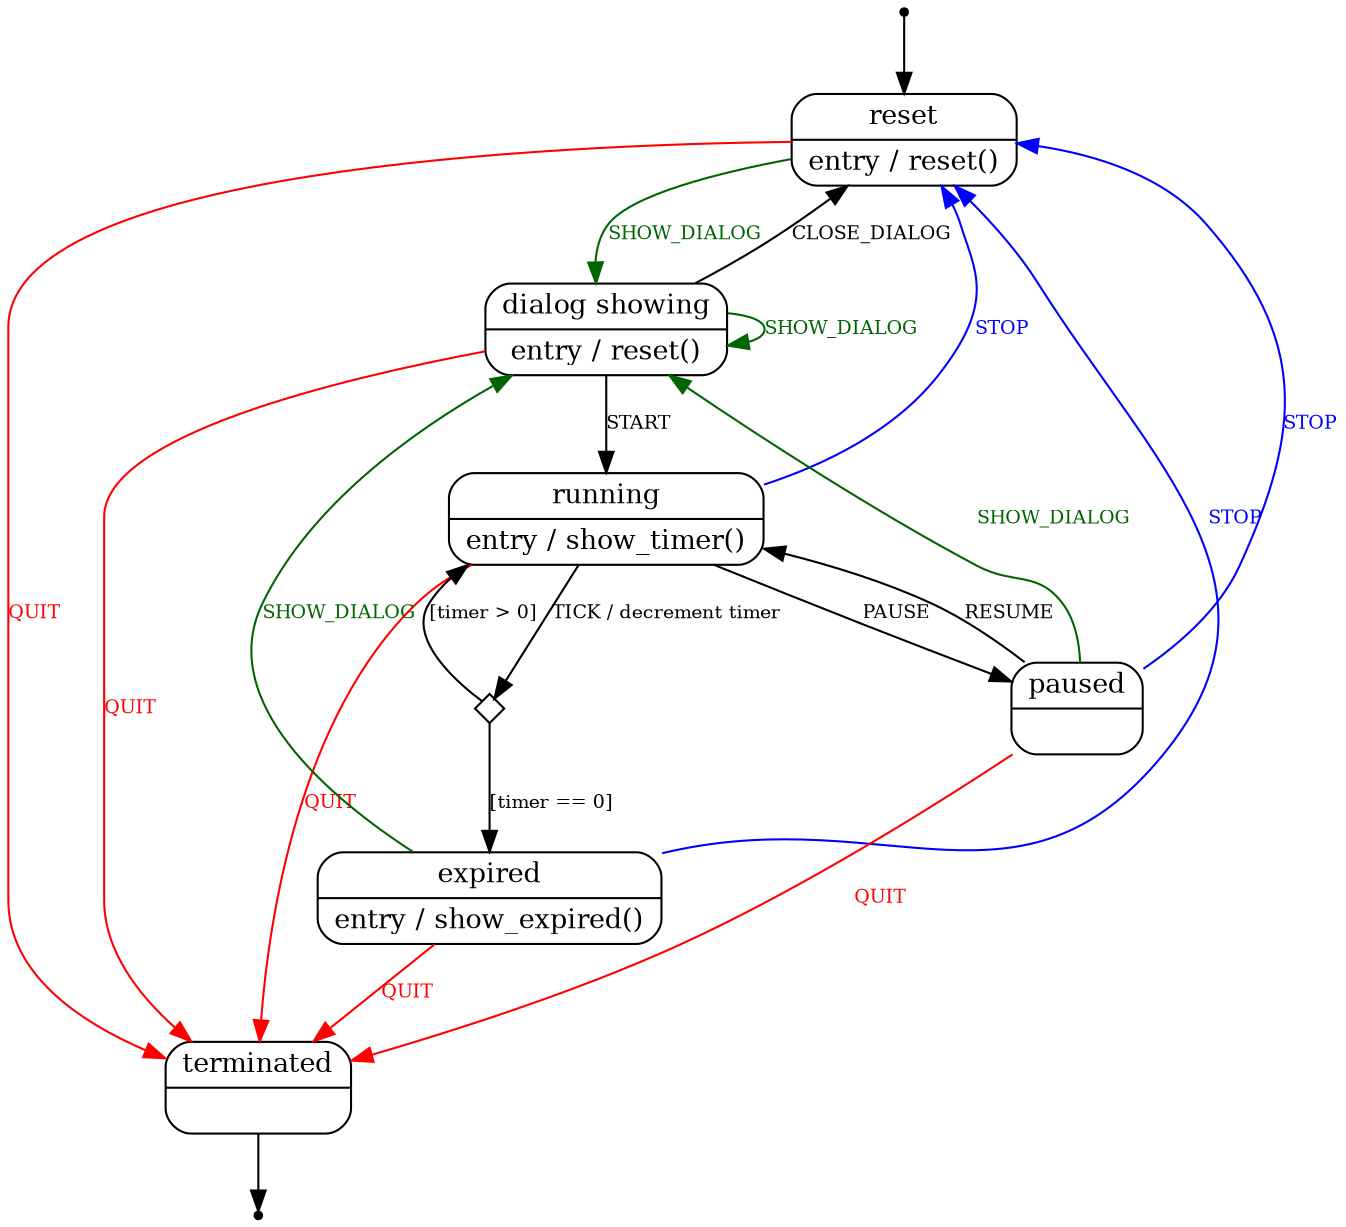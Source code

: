 strict digraph States {
    forcelabels=true

    node [
        shape=Mrecord
        fontsize=13
        label="{ \N | }"
    ]

    edge [
        fontsize=9
    ]

    # states
    init [
        shape=point
    ]
    reset [
        label="{ \N | entry / reset() }"
    ]
    dialog [
        label="{ dialog showing | entry / reset() }"
    ]
    running [
        label="{ \N | entry / show_timer() }"
    ]
    expired [
        label="{ \N | entry / show_expired() }"
    ]
    paused [
    ]
    terminated [
    ]
    exit [
        shape=point
    ]

    # psuedostate
    decrement  [
        label=""
        shape=diamond
        fixedsize=true
        height=0.2
        width=0.2
    ]

    init -> reset

    # SHOW_DIALOG
    { reset, dialog, paused, expired } -> dialog [
        label=SHOW_DIALOG
        color=darkgreen
        fontcolor=darkgreen
    ]

    # PAUSE / RESUME
    running    -> paused     [ label=PAUSE ]
    paused     -> running    [ label=RESUME ]

    # Ticking
    dialog     -> running    [ label=START ]
    dialog     -> reset      [ label=CLOSE_DIALOG ]
    running    -> decrement  [ label="TICK / decrement timer" ]
    decrement  -> running    [ label="[timer > 0]" ]
    decrement  -> expired    [ label="[timer == 0]" ]

    # STOP
    { expired, running, paused } -> reset [
        label=STOP
        color=blue
        fontcolor=blue
    ]

    # QUIT
    { reset, dialog, running, expired, paused } -> terminated [
        label=QUIT
        color=red
        fontcolor=red
    ]

    terminated -> exit
}
